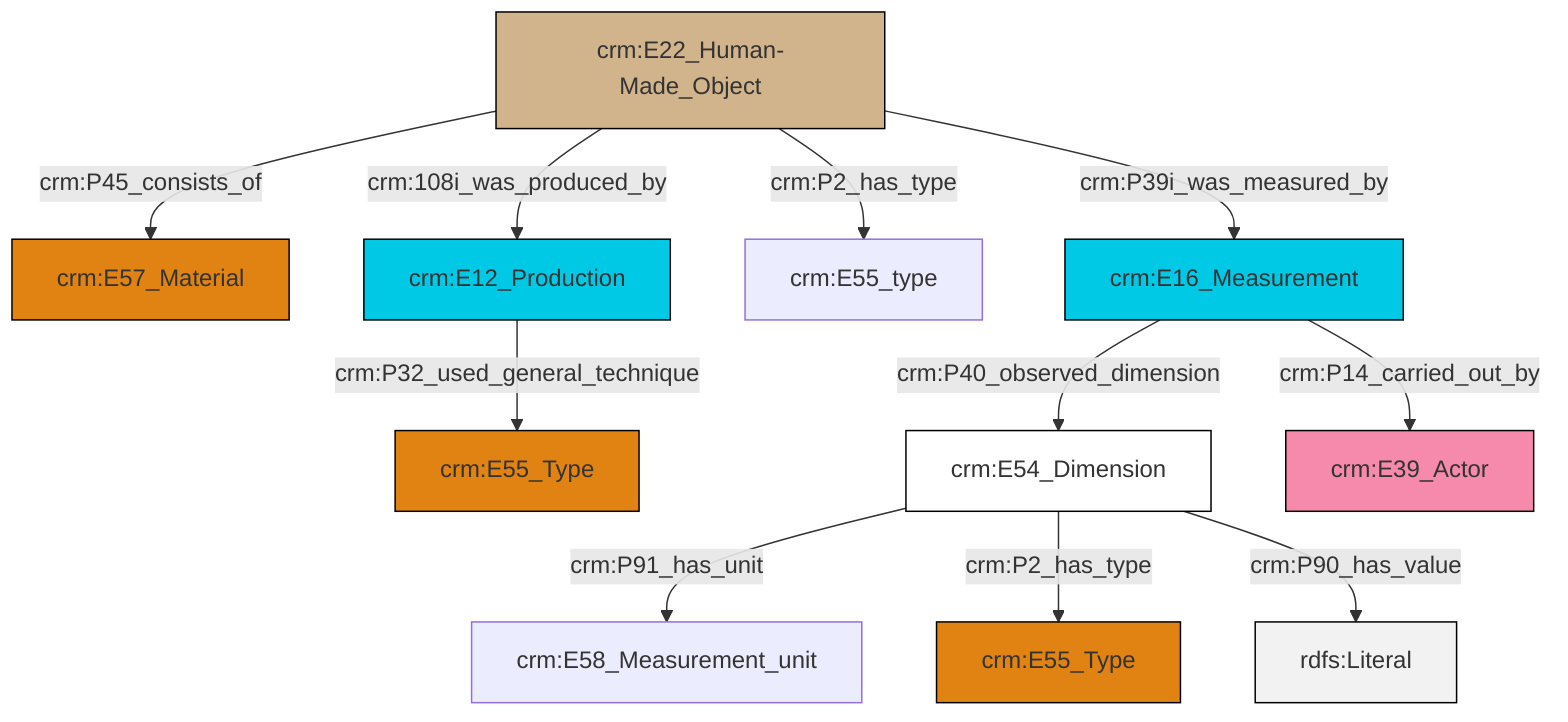 graph TD
classDef Literal fill:#f2f2f2,stroke:#000000;
classDef CRM_Entity fill:#FFFFFF,stroke:#000000;
classDef Temporal_Entity fill:#00C9E6, stroke:#000000;
classDef Type fill:#E18312, stroke:#000000;
classDef Time-Span fill:#2C9C91, stroke:#000000;
classDef Appellation fill:#FFEB7F, stroke:#000000;
classDef Place fill:#008836, stroke:#000000;
classDef Persistent_Item fill:#B266B2, stroke:#000000;
classDef Conceptual_Object fill:#FFD700, stroke:#000000;
classDef Physical_Thing fill:#D2B48C, stroke:#000000;
classDef Actor fill:#f58aad, stroke:#000000;
classDef PC_Classes fill:#4ce600, stroke:#000000;
classDef Multi fill:#cccccc,stroke:#000000;

4["crm:E16_Measurement"]:::Temporal_Entity -->|crm:P40_observed_dimension| 5["crm:E54_Dimension"]:::CRM_Entity
5["crm:E54_Dimension"]:::CRM_Entity -->|crm:P91_has_unit| 6["crm:E58_Measurement_unit"]:::Default
5["crm:E54_Dimension"]:::CRM_Entity -->|crm:P2_has_type| 8["crm:E55_Type"]:::Type
10["crm:E22_Human-Made_Object"]:::Physical_Thing -->|crm:P45_consists_of| 2["crm:E57_Material"]:::Type
15["crm:E12_Production"]:::Temporal_Entity -->|crm:P32_used_general_technique| 0["crm:E55_Type"]:::Type
4["crm:E16_Measurement"]:::Temporal_Entity -->|crm:P14_carried_out_by| 16["crm:E39_Actor"]:::Actor
10["crm:E22_Human-Made_Object"]:::Physical_Thing -->|crm:P39i_was_measured_by| 4["crm:E16_Measurement"]:::Temporal_Entity
10["crm:E22_Human-Made_Object"]:::Physical_Thing -->|crm:P2_has_type| 13["crm:E55_type"]:::Default
10["crm:E22_Human-Made_Object"]:::Physical_Thing -->|crm:108i_was_produced_by| 15["crm:E12_Production"]:::Temporal_Entity
5["crm:E54_Dimension"]:::CRM_Entity -->|crm:P90_has_value| 20[rdfs:Literal]:::Literal